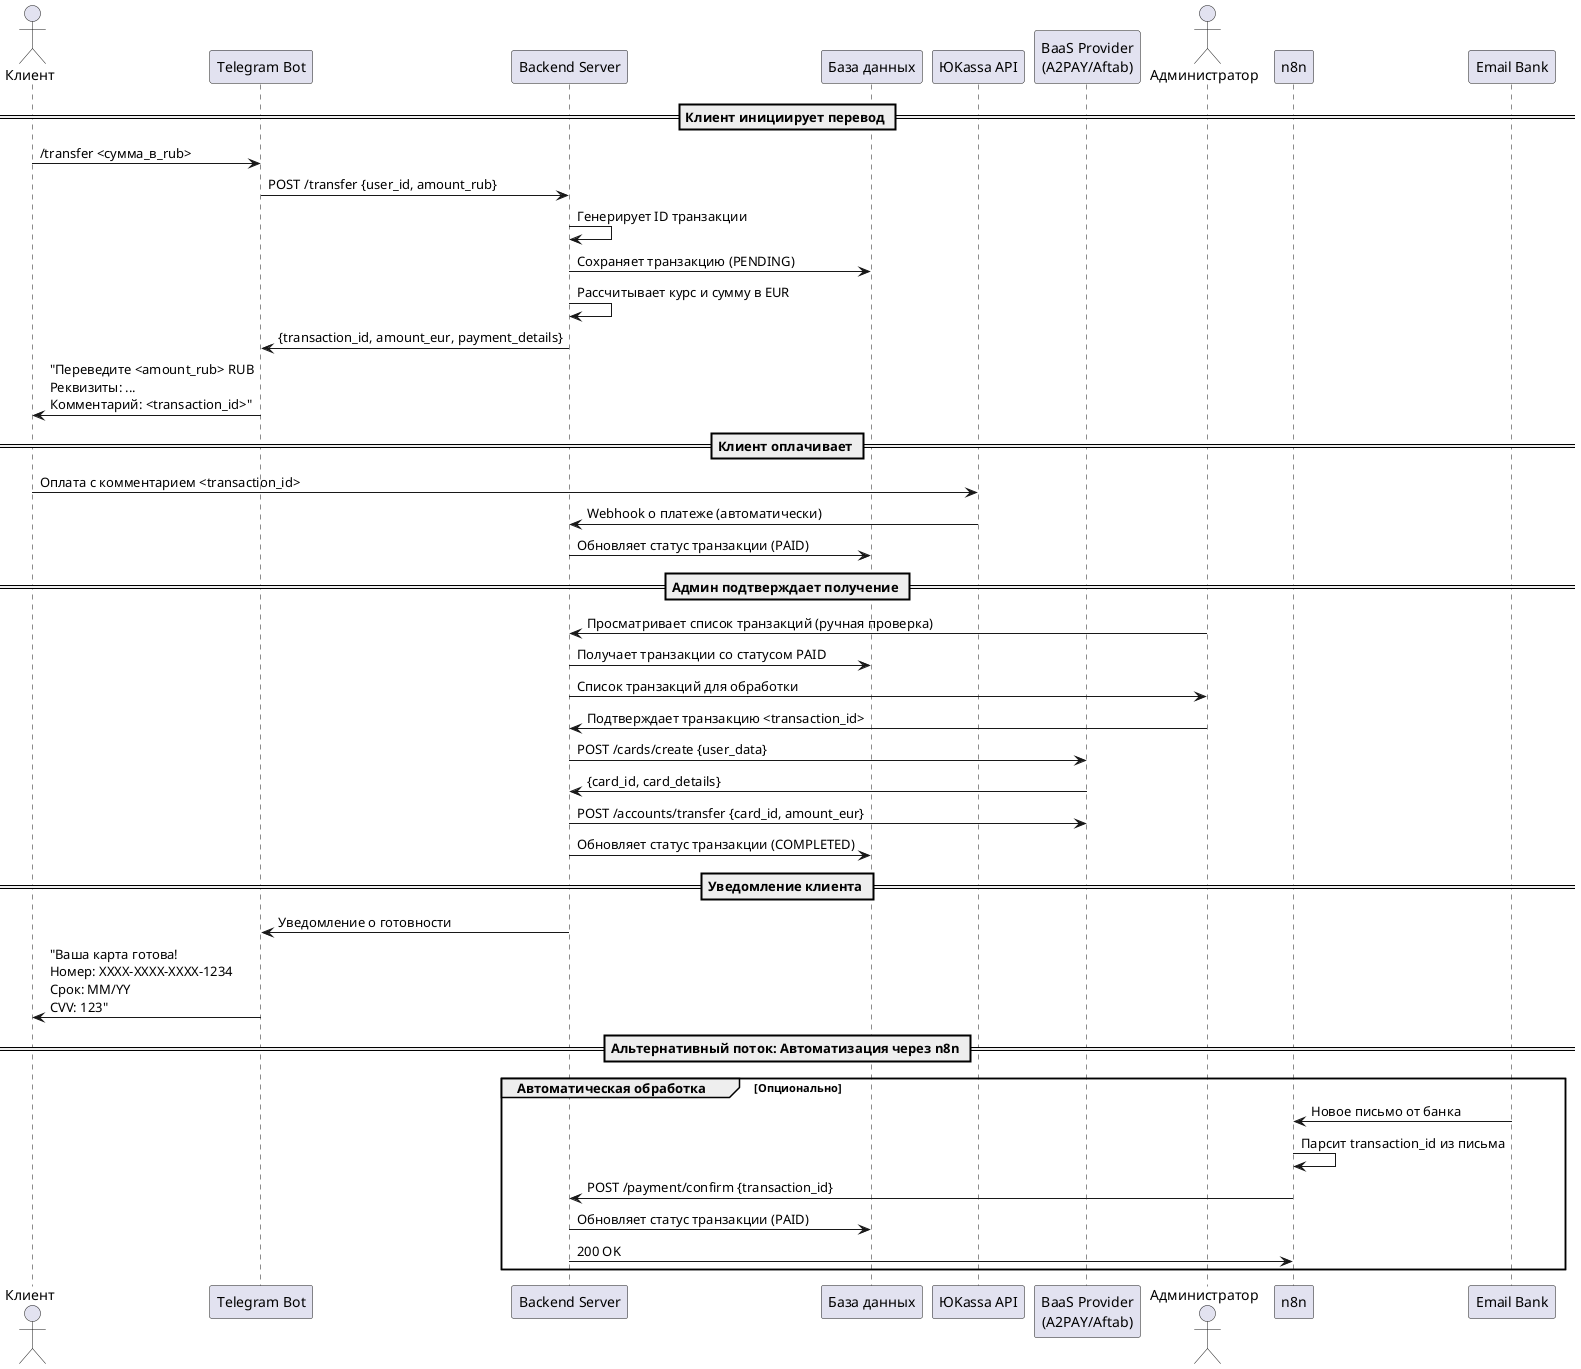 @startuml CrossPay MVP Architecture

actor "Клиент" as Client
participant "Telegram Bot" as Bot
participant "Backend Server" as Backend
participant "База данных" as DB
participant "ЮKassa API" as YooMoney
participant "BaaS Provider\n(A2PAY/Aftab)" as BaaS
actor "Администратор" as Admin

== Клиент инициирует перевод ==

Client -> Bot: /transfer <сумма_в_rub>
Bot -> Backend: POST /transfer {user_id, amount_rub}
Backend -> Backend: Генерирует ID транзакции
Backend -> DB: Сохраняет транзакцию (PENDING)
Backend -> Backend: Рассчитывает курс и сумму в EUR
Backend -> Bot: {transaction_id, amount_eur, payment_details}

Bot -> Client: "Переведите <amount_rub> RUB\nРеквизиты: ...\nКомментарий: <transaction_id>"

== Клиент оплачивает ==

Client -> YooMoney: Оплата с комментарием <transaction_id>
YooMoney -> Backend: Webhook о платеже (автоматически)
Backend -> DB: Обновляет статус транзакции (PAID)

== Админ подтверждает получение ==

Admin -> Backend: Просматривает список транзакций (ручная проверка)
Backend -> DB: Получает транзакции со статусом PAID
Backend -> Admin: Список транзакций для обработки

Admin -> Backend: Подтверждает транзакцию <transaction_id>
Backend -> BaaS: POST /cards/create {user_data}
BaaS -> Backend: {card_id, card_details}
Backend -> BaaS: POST /accounts/transfer {card_id, amount_eur}
Backend -> DB: Обновляет статус транзакции (COMPLETED)

== Уведомление клиента ==

Backend -> Bot: Уведомление о готовности
Bot -> Client: "Ваша карта готова! \nНомер: XXXX-XXXX-XXXX-1234\nСрок: MM/YY\nCVV: 123"

== Альтернативный поток: Автоматизация через n8n ==

group Автоматическая обработка [Опционально]
    participant "n8n" as N8N
    participant "Email Bank" as Email
    
    Email -> N8N: Новое письмо от банка
    N8N -> N8N: Парсит transaction_id из письма
    N8N -> Backend: POST /payment/confirm {transaction_id}
    Backend -> DB: Обновляет статус транзакции (PAID)
    Backend -> N8N: 200 OK
end

@enduml